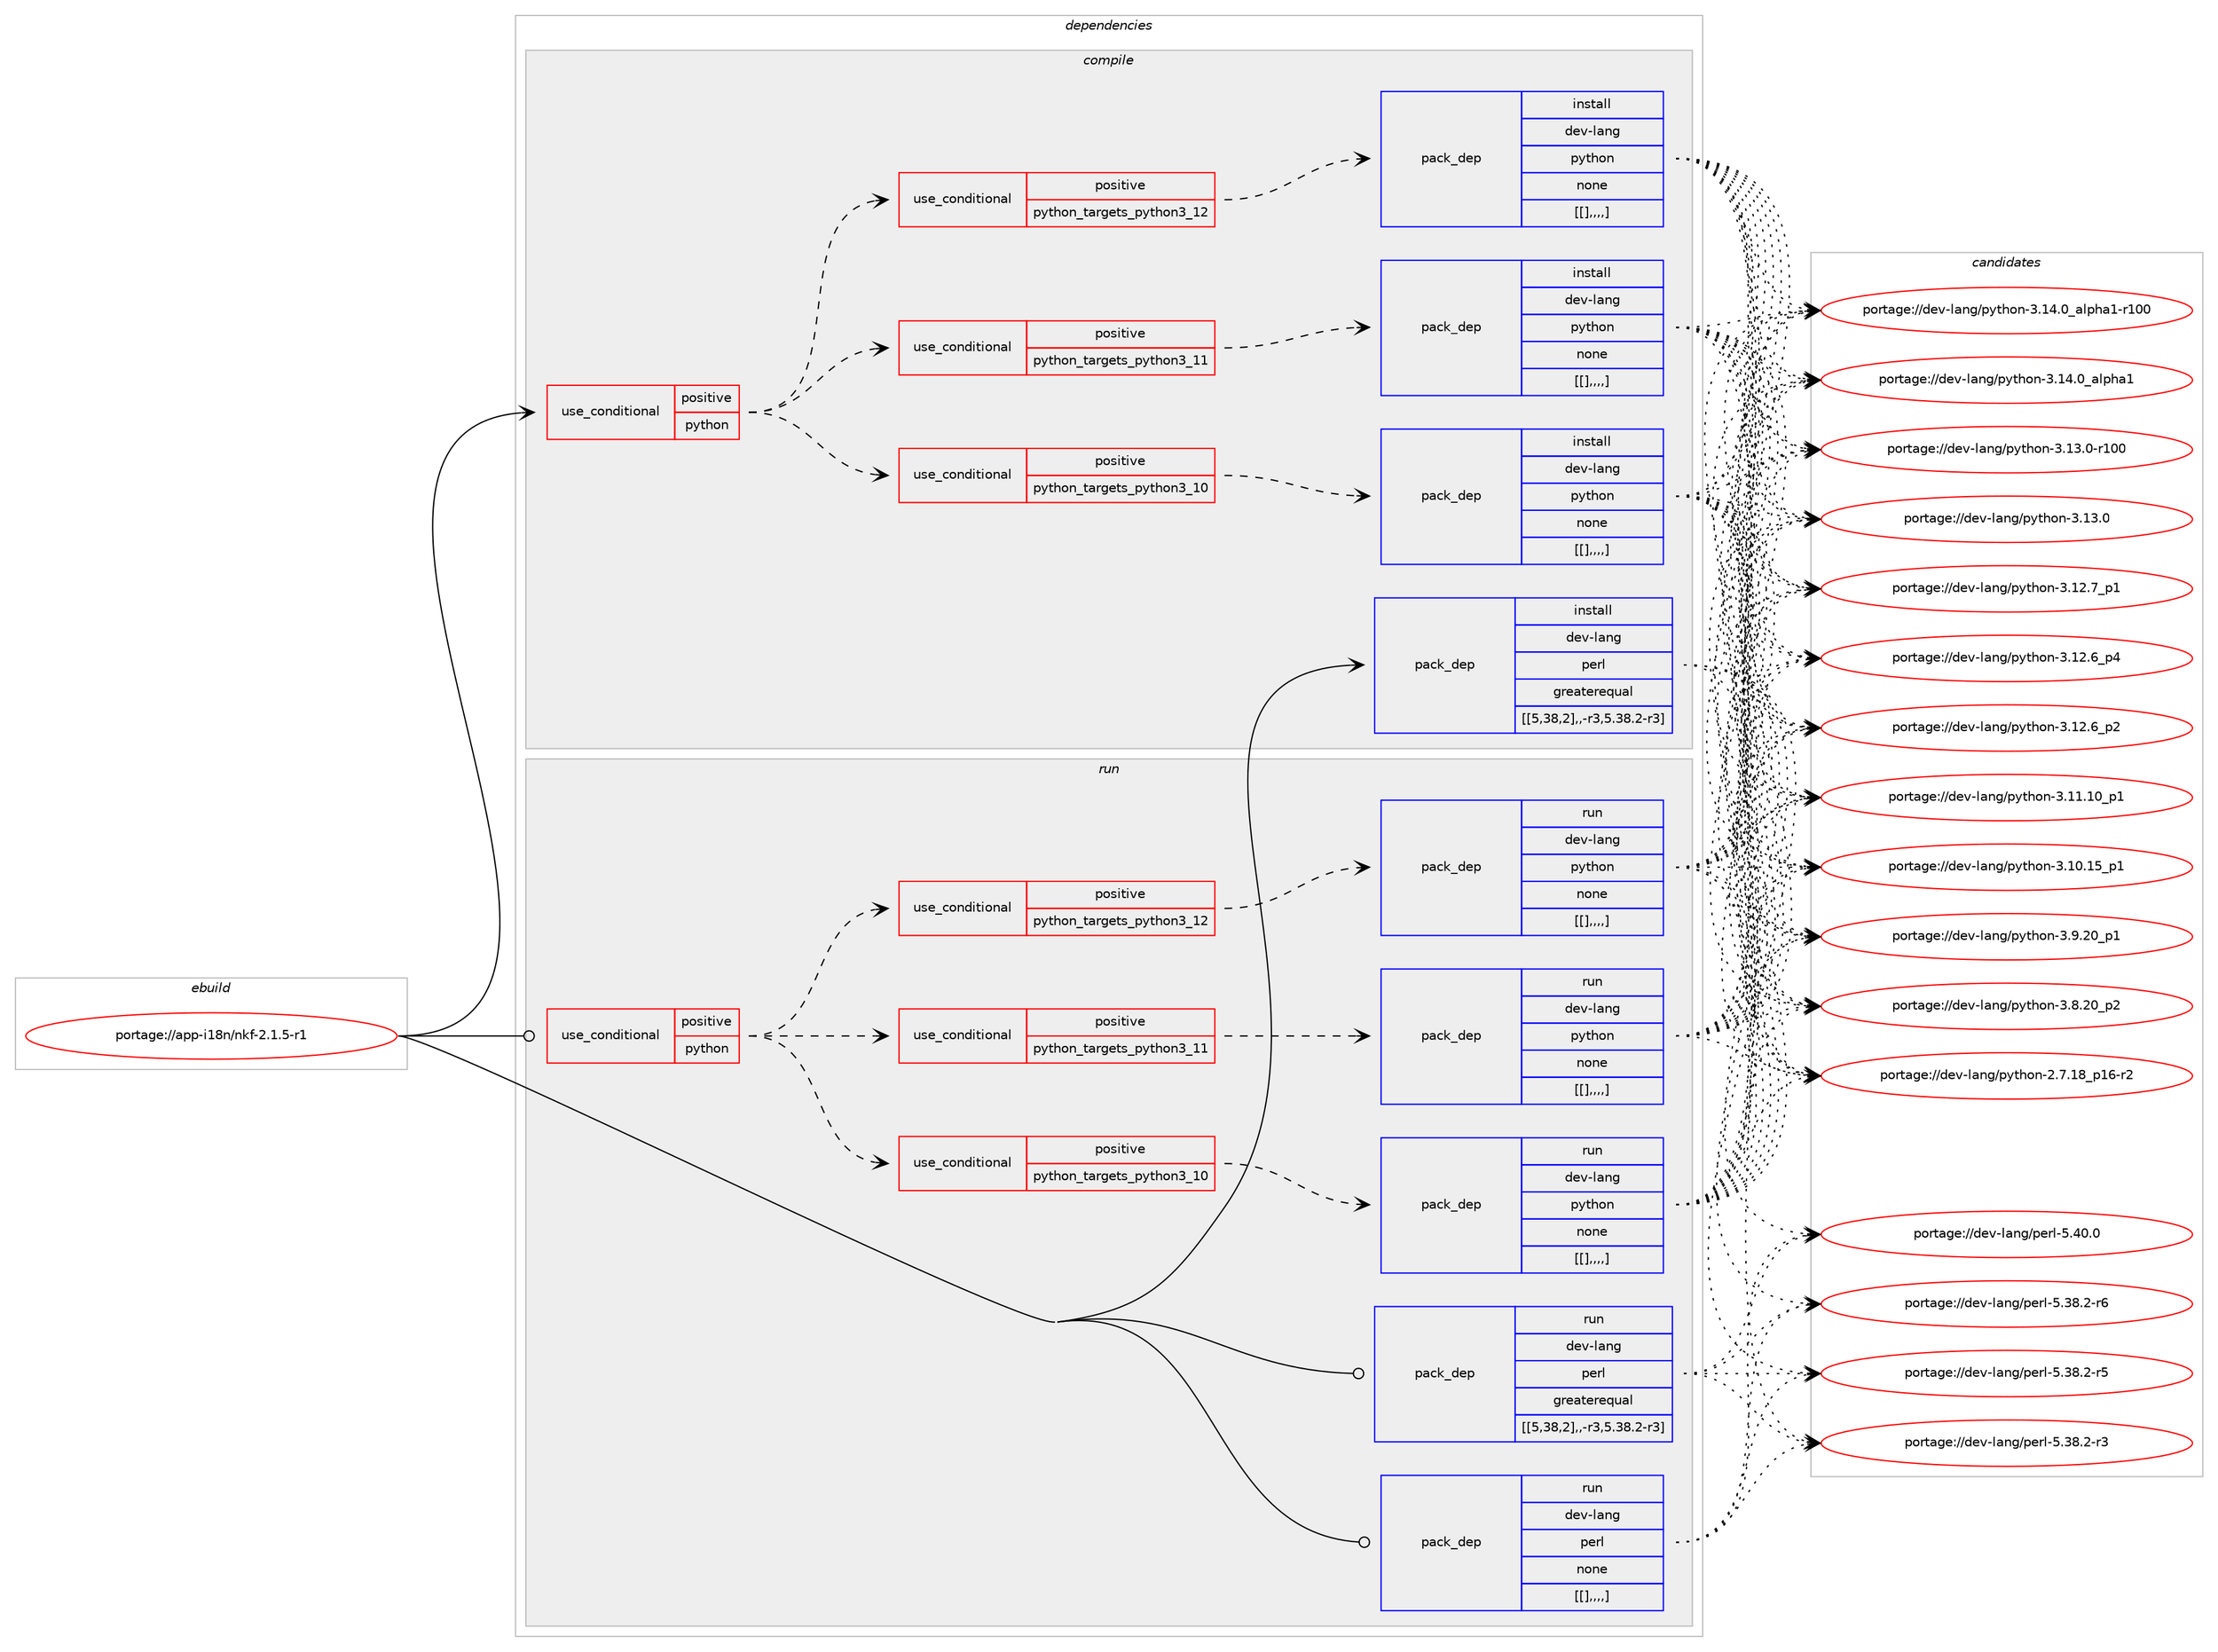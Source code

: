 digraph prolog {

# *************
# Graph options
# *************

newrank=true;
concentrate=true;
compound=true;
graph [rankdir=LR,fontname=Helvetica,fontsize=10,ranksep=1.5];#, ranksep=2.5, nodesep=0.2];
edge  [arrowhead=vee];
node  [fontname=Helvetica,fontsize=10];

# **********
# The ebuild
# **********

subgraph cluster_leftcol {
color=gray;
label=<<i>ebuild</i>>;
id [label="portage://app-i18n/nkf-2.1.5-r1", color=red, width=4, href="../app-i18n/nkf-2.1.5-r1.svg"];
}

# ****************
# The dependencies
# ****************

subgraph cluster_midcol {
color=gray;
label=<<i>dependencies</i>>;
subgraph cluster_compile {
fillcolor="#eeeeee";
style=filled;
label=<<i>compile</i>>;
subgraph cond12448 {
dependency41246 [label=<<TABLE BORDER="0" CELLBORDER="1" CELLSPACING="0" CELLPADDING="4"><TR><TD ROWSPAN="3" CELLPADDING="10">use_conditional</TD></TR><TR><TD>positive</TD></TR><TR><TD>python</TD></TR></TABLE>>, shape=none, color=red];
subgraph cond12450 {
dependency41278 [label=<<TABLE BORDER="0" CELLBORDER="1" CELLSPACING="0" CELLPADDING="4"><TR><TD ROWSPAN="3" CELLPADDING="10">use_conditional</TD></TR><TR><TD>positive</TD></TR><TR><TD>python_targets_python3_10</TD></TR></TABLE>>, shape=none, color=red];
subgraph pack28422 {
dependency41298 [label=<<TABLE BORDER="0" CELLBORDER="1" CELLSPACING="0" CELLPADDING="4" WIDTH="220"><TR><TD ROWSPAN="6" CELLPADDING="30">pack_dep</TD></TR><TR><TD WIDTH="110">install</TD></TR><TR><TD>dev-lang</TD></TR><TR><TD>python</TD></TR><TR><TD>none</TD></TR><TR><TD>[[],,,,]</TD></TR></TABLE>>, shape=none, color=blue];
}
dependency41278:e -> dependency41298:w [weight=20,style="dashed",arrowhead="vee"];
}
dependency41246:e -> dependency41278:w [weight=20,style="dashed",arrowhead="vee"];
subgraph cond12464 {
dependency41302 [label=<<TABLE BORDER="0" CELLBORDER="1" CELLSPACING="0" CELLPADDING="4"><TR><TD ROWSPAN="3" CELLPADDING="10">use_conditional</TD></TR><TR><TD>positive</TD></TR><TR><TD>python_targets_python3_11</TD></TR></TABLE>>, shape=none, color=red];
subgraph pack28427 {
dependency41356 [label=<<TABLE BORDER="0" CELLBORDER="1" CELLSPACING="0" CELLPADDING="4" WIDTH="220"><TR><TD ROWSPAN="6" CELLPADDING="30">pack_dep</TD></TR><TR><TD WIDTH="110">install</TD></TR><TR><TD>dev-lang</TD></TR><TR><TD>python</TD></TR><TR><TD>none</TD></TR><TR><TD>[[],,,,]</TD></TR></TABLE>>, shape=none, color=blue];
}
dependency41302:e -> dependency41356:w [weight=20,style="dashed",arrowhead="vee"];
}
dependency41246:e -> dependency41302:w [weight=20,style="dashed",arrowhead="vee"];
subgraph cond12502 {
dependency41421 [label=<<TABLE BORDER="0" CELLBORDER="1" CELLSPACING="0" CELLPADDING="4"><TR><TD ROWSPAN="3" CELLPADDING="10">use_conditional</TD></TR><TR><TD>positive</TD></TR><TR><TD>python_targets_python3_12</TD></TR></TABLE>>, shape=none, color=red];
subgraph pack28509 {
dependency41438 [label=<<TABLE BORDER="0" CELLBORDER="1" CELLSPACING="0" CELLPADDING="4" WIDTH="220"><TR><TD ROWSPAN="6" CELLPADDING="30">pack_dep</TD></TR><TR><TD WIDTH="110">install</TD></TR><TR><TD>dev-lang</TD></TR><TR><TD>python</TD></TR><TR><TD>none</TD></TR><TR><TD>[[],,,,]</TD></TR></TABLE>>, shape=none, color=blue];
}
dependency41421:e -> dependency41438:w [weight=20,style="dashed",arrowhead="vee"];
}
dependency41246:e -> dependency41421:w [weight=20,style="dashed",arrowhead="vee"];
}
id:e -> dependency41246:w [weight=20,style="solid",arrowhead="vee"];
subgraph pack28547 {
dependency41498 [label=<<TABLE BORDER="0" CELLBORDER="1" CELLSPACING="0" CELLPADDING="4" WIDTH="220"><TR><TD ROWSPAN="6" CELLPADDING="30">pack_dep</TD></TR><TR><TD WIDTH="110">install</TD></TR><TR><TD>dev-lang</TD></TR><TR><TD>perl</TD></TR><TR><TD>greaterequal</TD></TR><TR><TD>[[5,38,2],,-r3,5.38.2-r3]</TD></TR></TABLE>>, shape=none, color=blue];
}
id:e -> dependency41498:w [weight=20,style="solid",arrowhead="vee"];
}
subgraph cluster_compileandrun {
fillcolor="#eeeeee";
style=filled;
label=<<i>compile and run</i>>;
}
subgraph cluster_run {
fillcolor="#eeeeee";
style=filled;
label=<<i>run</i>>;
subgraph cond12525 {
dependency41521 [label=<<TABLE BORDER="0" CELLBORDER="1" CELLSPACING="0" CELLPADDING="4"><TR><TD ROWSPAN="3" CELLPADDING="10">use_conditional</TD></TR><TR><TD>positive</TD></TR><TR><TD>python</TD></TR></TABLE>>, shape=none, color=red];
subgraph cond12527 {
dependency41548 [label=<<TABLE BORDER="0" CELLBORDER="1" CELLSPACING="0" CELLPADDING="4"><TR><TD ROWSPAN="3" CELLPADDING="10">use_conditional</TD></TR><TR><TD>positive</TD></TR><TR><TD>python_targets_python3_10</TD></TR></TABLE>>, shape=none, color=red];
subgraph pack28599 {
dependency41582 [label=<<TABLE BORDER="0" CELLBORDER="1" CELLSPACING="0" CELLPADDING="4" WIDTH="220"><TR><TD ROWSPAN="6" CELLPADDING="30">pack_dep</TD></TR><TR><TD WIDTH="110">run</TD></TR><TR><TD>dev-lang</TD></TR><TR><TD>python</TD></TR><TR><TD>none</TD></TR><TR><TD>[[],,,,]</TD></TR></TABLE>>, shape=none, color=blue];
}
dependency41548:e -> dependency41582:w [weight=20,style="dashed",arrowhead="vee"];
}
dependency41521:e -> dependency41548:w [weight=20,style="dashed",arrowhead="vee"];
subgraph cond12549 {
dependency41599 [label=<<TABLE BORDER="0" CELLBORDER="1" CELLSPACING="0" CELLPADDING="4"><TR><TD ROWSPAN="3" CELLPADDING="10">use_conditional</TD></TR><TR><TD>positive</TD></TR><TR><TD>python_targets_python3_11</TD></TR></TABLE>>, shape=none, color=red];
subgraph pack28639 {
dependency41603 [label=<<TABLE BORDER="0" CELLBORDER="1" CELLSPACING="0" CELLPADDING="4" WIDTH="220"><TR><TD ROWSPAN="6" CELLPADDING="30">pack_dep</TD></TR><TR><TD WIDTH="110">run</TD></TR><TR><TD>dev-lang</TD></TR><TR><TD>python</TD></TR><TR><TD>none</TD></TR><TR><TD>[[],,,,]</TD></TR></TABLE>>, shape=none, color=blue];
}
dependency41599:e -> dependency41603:w [weight=20,style="dashed",arrowhead="vee"];
}
dependency41521:e -> dependency41599:w [weight=20,style="dashed",arrowhead="vee"];
subgraph cond12558 {
dependency41676 [label=<<TABLE BORDER="0" CELLBORDER="1" CELLSPACING="0" CELLPADDING="4"><TR><TD ROWSPAN="3" CELLPADDING="10">use_conditional</TD></TR><TR><TD>positive</TD></TR><TR><TD>python_targets_python3_12</TD></TR></TABLE>>, shape=none, color=red];
subgraph pack28713 {
dependency41716 [label=<<TABLE BORDER="0" CELLBORDER="1" CELLSPACING="0" CELLPADDING="4" WIDTH="220"><TR><TD ROWSPAN="6" CELLPADDING="30">pack_dep</TD></TR><TR><TD WIDTH="110">run</TD></TR><TR><TD>dev-lang</TD></TR><TR><TD>python</TD></TR><TR><TD>none</TD></TR><TR><TD>[[],,,,]</TD></TR></TABLE>>, shape=none, color=blue];
}
dependency41676:e -> dependency41716:w [weight=20,style="dashed",arrowhead="vee"];
}
dependency41521:e -> dependency41676:w [weight=20,style="dashed",arrowhead="vee"];
}
id:e -> dependency41521:w [weight=20,style="solid",arrowhead="odot"];
subgraph pack28734 {
dependency41749 [label=<<TABLE BORDER="0" CELLBORDER="1" CELLSPACING="0" CELLPADDING="4" WIDTH="220"><TR><TD ROWSPAN="6" CELLPADDING="30">pack_dep</TD></TR><TR><TD WIDTH="110">run</TD></TR><TR><TD>dev-lang</TD></TR><TR><TD>perl</TD></TR><TR><TD>greaterequal</TD></TR><TR><TD>[[5,38,2],,-r3,5.38.2-r3]</TD></TR></TABLE>>, shape=none, color=blue];
}
id:e -> dependency41749:w [weight=20,style="solid",arrowhead="odot"];
subgraph pack28754 {
dependency41765 [label=<<TABLE BORDER="0" CELLBORDER="1" CELLSPACING="0" CELLPADDING="4" WIDTH="220"><TR><TD ROWSPAN="6" CELLPADDING="30">pack_dep</TD></TR><TR><TD WIDTH="110">run</TD></TR><TR><TD>dev-lang</TD></TR><TR><TD>perl</TD></TR><TR><TD>none</TD></TR><TR><TD>[[],,,,]</TD></TR></TABLE>>, shape=none, color=blue];
}
id:e -> dependency41765:w [weight=20,style="solid",arrowhead="odot"];
}
}

# **************
# The candidates
# **************

subgraph cluster_choices {
rank=same;
color=gray;
label=<<i>candidates</i>>;

subgraph choice25611 {
color=black;
nodesep=1;
choice100101118451089711010347112121116104111110455146495246489597108112104974945114494848 [label="portage://dev-lang/python-3.14.0_alpha1-r100", color=red, width=4,href="../dev-lang/python-3.14.0_alpha1-r100.svg"];
choice1001011184510897110103471121211161041111104551464952464895971081121049749 [label="portage://dev-lang/python-3.14.0_alpha1", color=red, width=4,href="../dev-lang/python-3.14.0_alpha1.svg"];
choice1001011184510897110103471121211161041111104551464951464845114494848 [label="portage://dev-lang/python-3.13.0-r100", color=red, width=4,href="../dev-lang/python-3.13.0-r100.svg"];
choice10010111845108971101034711212111610411111045514649514648 [label="portage://dev-lang/python-3.13.0", color=red, width=4,href="../dev-lang/python-3.13.0.svg"];
choice100101118451089711010347112121116104111110455146495046559511249 [label="portage://dev-lang/python-3.12.7_p1", color=red, width=4,href="../dev-lang/python-3.12.7_p1.svg"];
choice100101118451089711010347112121116104111110455146495046549511252 [label="portage://dev-lang/python-3.12.6_p4", color=red, width=4,href="../dev-lang/python-3.12.6_p4.svg"];
choice100101118451089711010347112121116104111110455146495046549511250 [label="portage://dev-lang/python-3.12.6_p2", color=red, width=4,href="../dev-lang/python-3.12.6_p2.svg"];
choice10010111845108971101034711212111610411111045514649494649489511249 [label="portage://dev-lang/python-3.11.10_p1", color=red, width=4,href="../dev-lang/python-3.11.10_p1.svg"];
choice10010111845108971101034711212111610411111045514649484649539511249 [label="portage://dev-lang/python-3.10.15_p1", color=red, width=4,href="../dev-lang/python-3.10.15_p1.svg"];
choice100101118451089711010347112121116104111110455146574650489511249 [label="portage://dev-lang/python-3.9.20_p1", color=red, width=4,href="../dev-lang/python-3.9.20_p1.svg"];
choice100101118451089711010347112121116104111110455146564650489511250 [label="portage://dev-lang/python-3.8.20_p2", color=red, width=4,href="../dev-lang/python-3.8.20_p2.svg"];
choice100101118451089711010347112121116104111110455046554649569511249544511450 [label="portage://dev-lang/python-2.7.18_p16-r2", color=red, width=4,href="../dev-lang/python-2.7.18_p16-r2.svg"];
dependency41298:e -> choice100101118451089711010347112121116104111110455146495246489597108112104974945114494848:w [style=dotted,weight="100"];
dependency41298:e -> choice1001011184510897110103471121211161041111104551464952464895971081121049749:w [style=dotted,weight="100"];
dependency41298:e -> choice1001011184510897110103471121211161041111104551464951464845114494848:w [style=dotted,weight="100"];
dependency41298:e -> choice10010111845108971101034711212111610411111045514649514648:w [style=dotted,weight="100"];
dependency41298:e -> choice100101118451089711010347112121116104111110455146495046559511249:w [style=dotted,weight="100"];
dependency41298:e -> choice100101118451089711010347112121116104111110455146495046549511252:w [style=dotted,weight="100"];
dependency41298:e -> choice100101118451089711010347112121116104111110455146495046549511250:w [style=dotted,weight="100"];
dependency41298:e -> choice10010111845108971101034711212111610411111045514649494649489511249:w [style=dotted,weight="100"];
dependency41298:e -> choice10010111845108971101034711212111610411111045514649484649539511249:w [style=dotted,weight="100"];
dependency41298:e -> choice100101118451089711010347112121116104111110455146574650489511249:w [style=dotted,weight="100"];
dependency41298:e -> choice100101118451089711010347112121116104111110455146564650489511250:w [style=dotted,weight="100"];
dependency41298:e -> choice100101118451089711010347112121116104111110455046554649569511249544511450:w [style=dotted,weight="100"];
}
subgraph choice25624 {
color=black;
nodesep=1;
choice100101118451089711010347112121116104111110455146495246489597108112104974945114494848 [label="portage://dev-lang/python-3.14.0_alpha1-r100", color=red, width=4,href="../dev-lang/python-3.14.0_alpha1-r100.svg"];
choice1001011184510897110103471121211161041111104551464952464895971081121049749 [label="portage://dev-lang/python-3.14.0_alpha1", color=red, width=4,href="../dev-lang/python-3.14.0_alpha1.svg"];
choice1001011184510897110103471121211161041111104551464951464845114494848 [label="portage://dev-lang/python-3.13.0-r100", color=red, width=4,href="../dev-lang/python-3.13.0-r100.svg"];
choice10010111845108971101034711212111610411111045514649514648 [label="portage://dev-lang/python-3.13.0", color=red, width=4,href="../dev-lang/python-3.13.0.svg"];
choice100101118451089711010347112121116104111110455146495046559511249 [label="portage://dev-lang/python-3.12.7_p1", color=red, width=4,href="../dev-lang/python-3.12.7_p1.svg"];
choice100101118451089711010347112121116104111110455146495046549511252 [label="portage://dev-lang/python-3.12.6_p4", color=red, width=4,href="../dev-lang/python-3.12.6_p4.svg"];
choice100101118451089711010347112121116104111110455146495046549511250 [label="portage://dev-lang/python-3.12.6_p2", color=red, width=4,href="../dev-lang/python-3.12.6_p2.svg"];
choice10010111845108971101034711212111610411111045514649494649489511249 [label="portage://dev-lang/python-3.11.10_p1", color=red, width=4,href="../dev-lang/python-3.11.10_p1.svg"];
choice10010111845108971101034711212111610411111045514649484649539511249 [label="portage://dev-lang/python-3.10.15_p1", color=red, width=4,href="../dev-lang/python-3.10.15_p1.svg"];
choice100101118451089711010347112121116104111110455146574650489511249 [label="portage://dev-lang/python-3.9.20_p1", color=red, width=4,href="../dev-lang/python-3.9.20_p1.svg"];
choice100101118451089711010347112121116104111110455146564650489511250 [label="portage://dev-lang/python-3.8.20_p2", color=red, width=4,href="../dev-lang/python-3.8.20_p2.svg"];
choice100101118451089711010347112121116104111110455046554649569511249544511450 [label="portage://dev-lang/python-2.7.18_p16-r2", color=red, width=4,href="../dev-lang/python-2.7.18_p16-r2.svg"];
dependency41356:e -> choice100101118451089711010347112121116104111110455146495246489597108112104974945114494848:w [style=dotted,weight="100"];
dependency41356:e -> choice1001011184510897110103471121211161041111104551464952464895971081121049749:w [style=dotted,weight="100"];
dependency41356:e -> choice1001011184510897110103471121211161041111104551464951464845114494848:w [style=dotted,weight="100"];
dependency41356:e -> choice10010111845108971101034711212111610411111045514649514648:w [style=dotted,weight="100"];
dependency41356:e -> choice100101118451089711010347112121116104111110455146495046559511249:w [style=dotted,weight="100"];
dependency41356:e -> choice100101118451089711010347112121116104111110455146495046549511252:w [style=dotted,weight="100"];
dependency41356:e -> choice100101118451089711010347112121116104111110455146495046549511250:w [style=dotted,weight="100"];
dependency41356:e -> choice10010111845108971101034711212111610411111045514649494649489511249:w [style=dotted,weight="100"];
dependency41356:e -> choice10010111845108971101034711212111610411111045514649484649539511249:w [style=dotted,weight="100"];
dependency41356:e -> choice100101118451089711010347112121116104111110455146574650489511249:w [style=dotted,weight="100"];
dependency41356:e -> choice100101118451089711010347112121116104111110455146564650489511250:w [style=dotted,weight="100"];
dependency41356:e -> choice100101118451089711010347112121116104111110455046554649569511249544511450:w [style=dotted,weight="100"];
}
subgraph choice25640 {
color=black;
nodesep=1;
choice100101118451089711010347112121116104111110455146495246489597108112104974945114494848 [label="portage://dev-lang/python-3.14.0_alpha1-r100", color=red, width=4,href="../dev-lang/python-3.14.0_alpha1-r100.svg"];
choice1001011184510897110103471121211161041111104551464952464895971081121049749 [label="portage://dev-lang/python-3.14.0_alpha1", color=red, width=4,href="../dev-lang/python-3.14.0_alpha1.svg"];
choice1001011184510897110103471121211161041111104551464951464845114494848 [label="portage://dev-lang/python-3.13.0-r100", color=red, width=4,href="../dev-lang/python-3.13.0-r100.svg"];
choice10010111845108971101034711212111610411111045514649514648 [label="portage://dev-lang/python-3.13.0", color=red, width=4,href="../dev-lang/python-3.13.0.svg"];
choice100101118451089711010347112121116104111110455146495046559511249 [label="portage://dev-lang/python-3.12.7_p1", color=red, width=4,href="../dev-lang/python-3.12.7_p1.svg"];
choice100101118451089711010347112121116104111110455146495046549511252 [label="portage://dev-lang/python-3.12.6_p4", color=red, width=4,href="../dev-lang/python-3.12.6_p4.svg"];
choice100101118451089711010347112121116104111110455146495046549511250 [label="portage://dev-lang/python-3.12.6_p2", color=red, width=4,href="../dev-lang/python-3.12.6_p2.svg"];
choice10010111845108971101034711212111610411111045514649494649489511249 [label="portage://dev-lang/python-3.11.10_p1", color=red, width=4,href="../dev-lang/python-3.11.10_p1.svg"];
choice10010111845108971101034711212111610411111045514649484649539511249 [label="portage://dev-lang/python-3.10.15_p1", color=red, width=4,href="../dev-lang/python-3.10.15_p1.svg"];
choice100101118451089711010347112121116104111110455146574650489511249 [label="portage://dev-lang/python-3.9.20_p1", color=red, width=4,href="../dev-lang/python-3.9.20_p1.svg"];
choice100101118451089711010347112121116104111110455146564650489511250 [label="portage://dev-lang/python-3.8.20_p2", color=red, width=4,href="../dev-lang/python-3.8.20_p2.svg"];
choice100101118451089711010347112121116104111110455046554649569511249544511450 [label="portage://dev-lang/python-2.7.18_p16-r2", color=red, width=4,href="../dev-lang/python-2.7.18_p16-r2.svg"];
dependency41438:e -> choice100101118451089711010347112121116104111110455146495246489597108112104974945114494848:w [style=dotted,weight="100"];
dependency41438:e -> choice1001011184510897110103471121211161041111104551464952464895971081121049749:w [style=dotted,weight="100"];
dependency41438:e -> choice1001011184510897110103471121211161041111104551464951464845114494848:w [style=dotted,weight="100"];
dependency41438:e -> choice10010111845108971101034711212111610411111045514649514648:w [style=dotted,weight="100"];
dependency41438:e -> choice100101118451089711010347112121116104111110455146495046559511249:w [style=dotted,weight="100"];
dependency41438:e -> choice100101118451089711010347112121116104111110455146495046549511252:w [style=dotted,weight="100"];
dependency41438:e -> choice100101118451089711010347112121116104111110455146495046549511250:w [style=dotted,weight="100"];
dependency41438:e -> choice10010111845108971101034711212111610411111045514649494649489511249:w [style=dotted,weight="100"];
dependency41438:e -> choice10010111845108971101034711212111610411111045514649484649539511249:w [style=dotted,weight="100"];
dependency41438:e -> choice100101118451089711010347112121116104111110455146574650489511249:w [style=dotted,weight="100"];
dependency41438:e -> choice100101118451089711010347112121116104111110455146564650489511250:w [style=dotted,weight="100"];
dependency41438:e -> choice100101118451089711010347112121116104111110455046554649569511249544511450:w [style=dotted,weight="100"];
}
subgraph choice25663 {
color=black;
nodesep=1;
choice10010111845108971101034711210111410845534652484648 [label="portage://dev-lang/perl-5.40.0", color=red, width=4,href="../dev-lang/perl-5.40.0.svg"];
choice100101118451089711010347112101114108455346515646504511454 [label="portage://dev-lang/perl-5.38.2-r6", color=red, width=4,href="../dev-lang/perl-5.38.2-r6.svg"];
choice100101118451089711010347112101114108455346515646504511453 [label="portage://dev-lang/perl-5.38.2-r5", color=red, width=4,href="../dev-lang/perl-5.38.2-r5.svg"];
choice100101118451089711010347112101114108455346515646504511451 [label="portage://dev-lang/perl-5.38.2-r3", color=red, width=4,href="../dev-lang/perl-5.38.2-r3.svg"];
dependency41498:e -> choice10010111845108971101034711210111410845534652484648:w [style=dotted,weight="100"];
dependency41498:e -> choice100101118451089711010347112101114108455346515646504511454:w [style=dotted,weight="100"];
dependency41498:e -> choice100101118451089711010347112101114108455346515646504511453:w [style=dotted,weight="100"];
dependency41498:e -> choice100101118451089711010347112101114108455346515646504511451:w [style=dotted,weight="100"];
}
subgraph choice25705 {
color=black;
nodesep=1;
choice100101118451089711010347112121116104111110455146495246489597108112104974945114494848 [label="portage://dev-lang/python-3.14.0_alpha1-r100", color=red, width=4,href="../dev-lang/python-3.14.0_alpha1-r100.svg"];
choice1001011184510897110103471121211161041111104551464952464895971081121049749 [label="portage://dev-lang/python-3.14.0_alpha1", color=red, width=4,href="../dev-lang/python-3.14.0_alpha1.svg"];
choice1001011184510897110103471121211161041111104551464951464845114494848 [label="portage://dev-lang/python-3.13.0-r100", color=red, width=4,href="../dev-lang/python-3.13.0-r100.svg"];
choice10010111845108971101034711212111610411111045514649514648 [label="portage://dev-lang/python-3.13.0", color=red, width=4,href="../dev-lang/python-3.13.0.svg"];
choice100101118451089711010347112121116104111110455146495046559511249 [label="portage://dev-lang/python-3.12.7_p1", color=red, width=4,href="../dev-lang/python-3.12.7_p1.svg"];
choice100101118451089711010347112121116104111110455146495046549511252 [label="portage://dev-lang/python-3.12.6_p4", color=red, width=4,href="../dev-lang/python-3.12.6_p4.svg"];
choice100101118451089711010347112121116104111110455146495046549511250 [label="portage://dev-lang/python-3.12.6_p2", color=red, width=4,href="../dev-lang/python-3.12.6_p2.svg"];
choice10010111845108971101034711212111610411111045514649494649489511249 [label="portage://dev-lang/python-3.11.10_p1", color=red, width=4,href="../dev-lang/python-3.11.10_p1.svg"];
choice10010111845108971101034711212111610411111045514649484649539511249 [label="portage://dev-lang/python-3.10.15_p1", color=red, width=4,href="../dev-lang/python-3.10.15_p1.svg"];
choice100101118451089711010347112121116104111110455146574650489511249 [label="portage://dev-lang/python-3.9.20_p1", color=red, width=4,href="../dev-lang/python-3.9.20_p1.svg"];
choice100101118451089711010347112121116104111110455146564650489511250 [label="portage://dev-lang/python-3.8.20_p2", color=red, width=4,href="../dev-lang/python-3.8.20_p2.svg"];
choice100101118451089711010347112121116104111110455046554649569511249544511450 [label="portage://dev-lang/python-2.7.18_p16-r2", color=red, width=4,href="../dev-lang/python-2.7.18_p16-r2.svg"];
dependency41582:e -> choice100101118451089711010347112121116104111110455146495246489597108112104974945114494848:w [style=dotted,weight="100"];
dependency41582:e -> choice1001011184510897110103471121211161041111104551464952464895971081121049749:w [style=dotted,weight="100"];
dependency41582:e -> choice1001011184510897110103471121211161041111104551464951464845114494848:w [style=dotted,weight="100"];
dependency41582:e -> choice10010111845108971101034711212111610411111045514649514648:w [style=dotted,weight="100"];
dependency41582:e -> choice100101118451089711010347112121116104111110455146495046559511249:w [style=dotted,weight="100"];
dependency41582:e -> choice100101118451089711010347112121116104111110455146495046549511252:w [style=dotted,weight="100"];
dependency41582:e -> choice100101118451089711010347112121116104111110455146495046549511250:w [style=dotted,weight="100"];
dependency41582:e -> choice10010111845108971101034711212111610411111045514649494649489511249:w [style=dotted,weight="100"];
dependency41582:e -> choice10010111845108971101034711212111610411111045514649484649539511249:w [style=dotted,weight="100"];
dependency41582:e -> choice100101118451089711010347112121116104111110455146574650489511249:w [style=dotted,weight="100"];
dependency41582:e -> choice100101118451089711010347112121116104111110455146564650489511250:w [style=dotted,weight="100"];
dependency41582:e -> choice100101118451089711010347112121116104111110455046554649569511249544511450:w [style=dotted,weight="100"];
}
subgraph choice25726 {
color=black;
nodesep=1;
choice100101118451089711010347112121116104111110455146495246489597108112104974945114494848 [label="portage://dev-lang/python-3.14.0_alpha1-r100", color=red, width=4,href="../dev-lang/python-3.14.0_alpha1-r100.svg"];
choice1001011184510897110103471121211161041111104551464952464895971081121049749 [label="portage://dev-lang/python-3.14.0_alpha1", color=red, width=4,href="../dev-lang/python-3.14.0_alpha1.svg"];
choice1001011184510897110103471121211161041111104551464951464845114494848 [label="portage://dev-lang/python-3.13.0-r100", color=red, width=4,href="../dev-lang/python-3.13.0-r100.svg"];
choice10010111845108971101034711212111610411111045514649514648 [label="portage://dev-lang/python-3.13.0", color=red, width=4,href="../dev-lang/python-3.13.0.svg"];
choice100101118451089711010347112121116104111110455146495046559511249 [label="portage://dev-lang/python-3.12.7_p1", color=red, width=4,href="../dev-lang/python-3.12.7_p1.svg"];
choice100101118451089711010347112121116104111110455146495046549511252 [label="portage://dev-lang/python-3.12.6_p4", color=red, width=4,href="../dev-lang/python-3.12.6_p4.svg"];
choice100101118451089711010347112121116104111110455146495046549511250 [label="portage://dev-lang/python-3.12.6_p2", color=red, width=4,href="../dev-lang/python-3.12.6_p2.svg"];
choice10010111845108971101034711212111610411111045514649494649489511249 [label="portage://dev-lang/python-3.11.10_p1", color=red, width=4,href="../dev-lang/python-3.11.10_p1.svg"];
choice10010111845108971101034711212111610411111045514649484649539511249 [label="portage://dev-lang/python-3.10.15_p1", color=red, width=4,href="../dev-lang/python-3.10.15_p1.svg"];
choice100101118451089711010347112121116104111110455146574650489511249 [label="portage://dev-lang/python-3.9.20_p1", color=red, width=4,href="../dev-lang/python-3.9.20_p1.svg"];
choice100101118451089711010347112121116104111110455146564650489511250 [label="portage://dev-lang/python-3.8.20_p2", color=red, width=4,href="../dev-lang/python-3.8.20_p2.svg"];
choice100101118451089711010347112121116104111110455046554649569511249544511450 [label="portage://dev-lang/python-2.7.18_p16-r2", color=red, width=4,href="../dev-lang/python-2.7.18_p16-r2.svg"];
dependency41603:e -> choice100101118451089711010347112121116104111110455146495246489597108112104974945114494848:w [style=dotted,weight="100"];
dependency41603:e -> choice1001011184510897110103471121211161041111104551464952464895971081121049749:w [style=dotted,weight="100"];
dependency41603:e -> choice1001011184510897110103471121211161041111104551464951464845114494848:w [style=dotted,weight="100"];
dependency41603:e -> choice10010111845108971101034711212111610411111045514649514648:w [style=dotted,weight="100"];
dependency41603:e -> choice100101118451089711010347112121116104111110455146495046559511249:w [style=dotted,weight="100"];
dependency41603:e -> choice100101118451089711010347112121116104111110455146495046549511252:w [style=dotted,weight="100"];
dependency41603:e -> choice100101118451089711010347112121116104111110455146495046549511250:w [style=dotted,weight="100"];
dependency41603:e -> choice10010111845108971101034711212111610411111045514649494649489511249:w [style=dotted,weight="100"];
dependency41603:e -> choice10010111845108971101034711212111610411111045514649484649539511249:w [style=dotted,weight="100"];
dependency41603:e -> choice100101118451089711010347112121116104111110455146574650489511249:w [style=dotted,weight="100"];
dependency41603:e -> choice100101118451089711010347112121116104111110455146564650489511250:w [style=dotted,weight="100"];
dependency41603:e -> choice100101118451089711010347112121116104111110455046554649569511249544511450:w [style=dotted,weight="100"];
}
subgraph choice25750 {
color=black;
nodesep=1;
choice100101118451089711010347112121116104111110455146495246489597108112104974945114494848 [label="portage://dev-lang/python-3.14.0_alpha1-r100", color=red, width=4,href="../dev-lang/python-3.14.0_alpha1-r100.svg"];
choice1001011184510897110103471121211161041111104551464952464895971081121049749 [label="portage://dev-lang/python-3.14.0_alpha1", color=red, width=4,href="../dev-lang/python-3.14.0_alpha1.svg"];
choice1001011184510897110103471121211161041111104551464951464845114494848 [label="portage://dev-lang/python-3.13.0-r100", color=red, width=4,href="../dev-lang/python-3.13.0-r100.svg"];
choice10010111845108971101034711212111610411111045514649514648 [label="portage://dev-lang/python-3.13.0", color=red, width=4,href="../dev-lang/python-3.13.0.svg"];
choice100101118451089711010347112121116104111110455146495046559511249 [label="portage://dev-lang/python-3.12.7_p1", color=red, width=4,href="../dev-lang/python-3.12.7_p1.svg"];
choice100101118451089711010347112121116104111110455146495046549511252 [label="portage://dev-lang/python-3.12.6_p4", color=red, width=4,href="../dev-lang/python-3.12.6_p4.svg"];
choice100101118451089711010347112121116104111110455146495046549511250 [label="portage://dev-lang/python-3.12.6_p2", color=red, width=4,href="../dev-lang/python-3.12.6_p2.svg"];
choice10010111845108971101034711212111610411111045514649494649489511249 [label="portage://dev-lang/python-3.11.10_p1", color=red, width=4,href="../dev-lang/python-3.11.10_p1.svg"];
choice10010111845108971101034711212111610411111045514649484649539511249 [label="portage://dev-lang/python-3.10.15_p1", color=red, width=4,href="../dev-lang/python-3.10.15_p1.svg"];
choice100101118451089711010347112121116104111110455146574650489511249 [label="portage://dev-lang/python-3.9.20_p1", color=red, width=4,href="../dev-lang/python-3.9.20_p1.svg"];
choice100101118451089711010347112121116104111110455146564650489511250 [label="portage://dev-lang/python-3.8.20_p2", color=red, width=4,href="../dev-lang/python-3.8.20_p2.svg"];
choice100101118451089711010347112121116104111110455046554649569511249544511450 [label="portage://dev-lang/python-2.7.18_p16-r2", color=red, width=4,href="../dev-lang/python-2.7.18_p16-r2.svg"];
dependency41716:e -> choice100101118451089711010347112121116104111110455146495246489597108112104974945114494848:w [style=dotted,weight="100"];
dependency41716:e -> choice1001011184510897110103471121211161041111104551464952464895971081121049749:w [style=dotted,weight="100"];
dependency41716:e -> choice1001011184510897110103471121211161041111104551464951464845114494848:w [style=dotted,weight="100"];
dependency41716:e -> choice10010111845108971101034711212111610411111045514649514648:w [style=dotted,weight="100"];
dependency41716:e -> choice100101118451089711010347112121116104111110455146495046559511249:w [style=dotted,weight="100"];
dependency41716:e -> choice100101118451089711010347112121116104111110455146495046549511252:w [style=dotted,weight="100"];
dependency41716:e -> choice100101118451089711010347112121116104111110455146495046549511250:w [style=dotted,weight="100"];
dependency41716:e -> choice10010111845108971101034711212111610411111045514649494649489511249:w [style=dotted,weight="100"];
dependency41716:e -> choice10010111845108971101034711212111610411111045514649484649539511249:w [style=dotted,weight="100"];
dependency41716:e -> choice100101118451089711010347112121116104111110455146574650489511249:w [style=dotted,weight="100"];
dependency41716:e -> choice100101118451089711010347112121116104111110455146564650489511250:w [style=dotted,weight="100"];
dependency41716:e -> choice100101118451089711010347112121116104111110455046554649569511249544511450:w [style=dotted,weight="100"];
}
subgraph choice25768 {
color=black;
nodesep=1;
choice10010111845108971101034711210111410845534652484648 [label="portage://dev-lang/perl-5.40.0", color=red, width=4,href="../dev-lang/perl-5.40.0.svg"];
choice100101118451089711010347112101114108455346515646504511454 [label="portage://dev-lang/perl-5.38.2-r6", color=red, width=4,href="../dev-lang/perl-5.38.2-r6.svg"];
choice100101118451089711010347112101114108455346515646504511453 [label="portage://dev-lang/perl-5.38.2-r5", color=red, width=4,href="../dev-lang/perl-5.38.2-r5.svg"];
choice100101118451089711010347112101114108455346515646504511451 [label="portage://dev-lang/perl-5.38.2-r3", color=red, width=4,href="../dev-lang/perl-5.38.2-r3.svg"];
dependency41749:e -> choice10010111845108971101034711210111410845534652484648:w [style=dotted,weight="100"];
dependency41749:e -> choice100101118451089711010347112101114108455346515646504511454:w [style=dotted,weight="100"];
dependency41749:e -> choice100101118451089711010347112101114108455346515646504511453:w [style=dotted,weight="100"];
dependency41749:e -> choice100101118451089711010347112101114108455346515646504511451:w [style=dotted,weight="100"];
}
subgraph choice25784 {
color=black;
nodesep=1;
choice10010111845108971101034711210111410845534652484648 [label="portage://dev-lang/perl-5.40.0", color=red, width=4,href="../dev-lang/perl-5.40.0.svg"];
choice100101118451089711010347112101114108455346515646504511454 [label="portage://dev-lang/perl-5.38.2-r6", color=red, width=4,href="../dev-lang/perl-5.38.2-r6.svg"];
choice100101118451089711010347112101114108455346515646504511453 [label="portage://dev-lang/perl-5.38.2-r5", color=red, width=4,href="../dev-lang/perl-5.38.2-r5.svg"];
choice100101118451089711010347112101114108455346515646504511451 [label="portage://dev-lang/perl-5.38.2-r3", color=red, width=4,href="../dev-lang/perl-5.38.2-r3.svg"];
dependency41765:e -> choice10010111845108971101034711210111410845534652484648:w [style=dotted,weight="100"];
dependency41765:e -> choice100101118451089711010347112101114108455346515646504511454:w [style=dotted,weight="100"];
dependency41765:e -> choice100101118451089711010347112101114108455346515646504511453:w [style=dotted,weight="100"];
dependency41765:e -> choice100101118451089711010347112101114108455346515646504511451:w [style=dotted,weight="100"];
}
}

}
